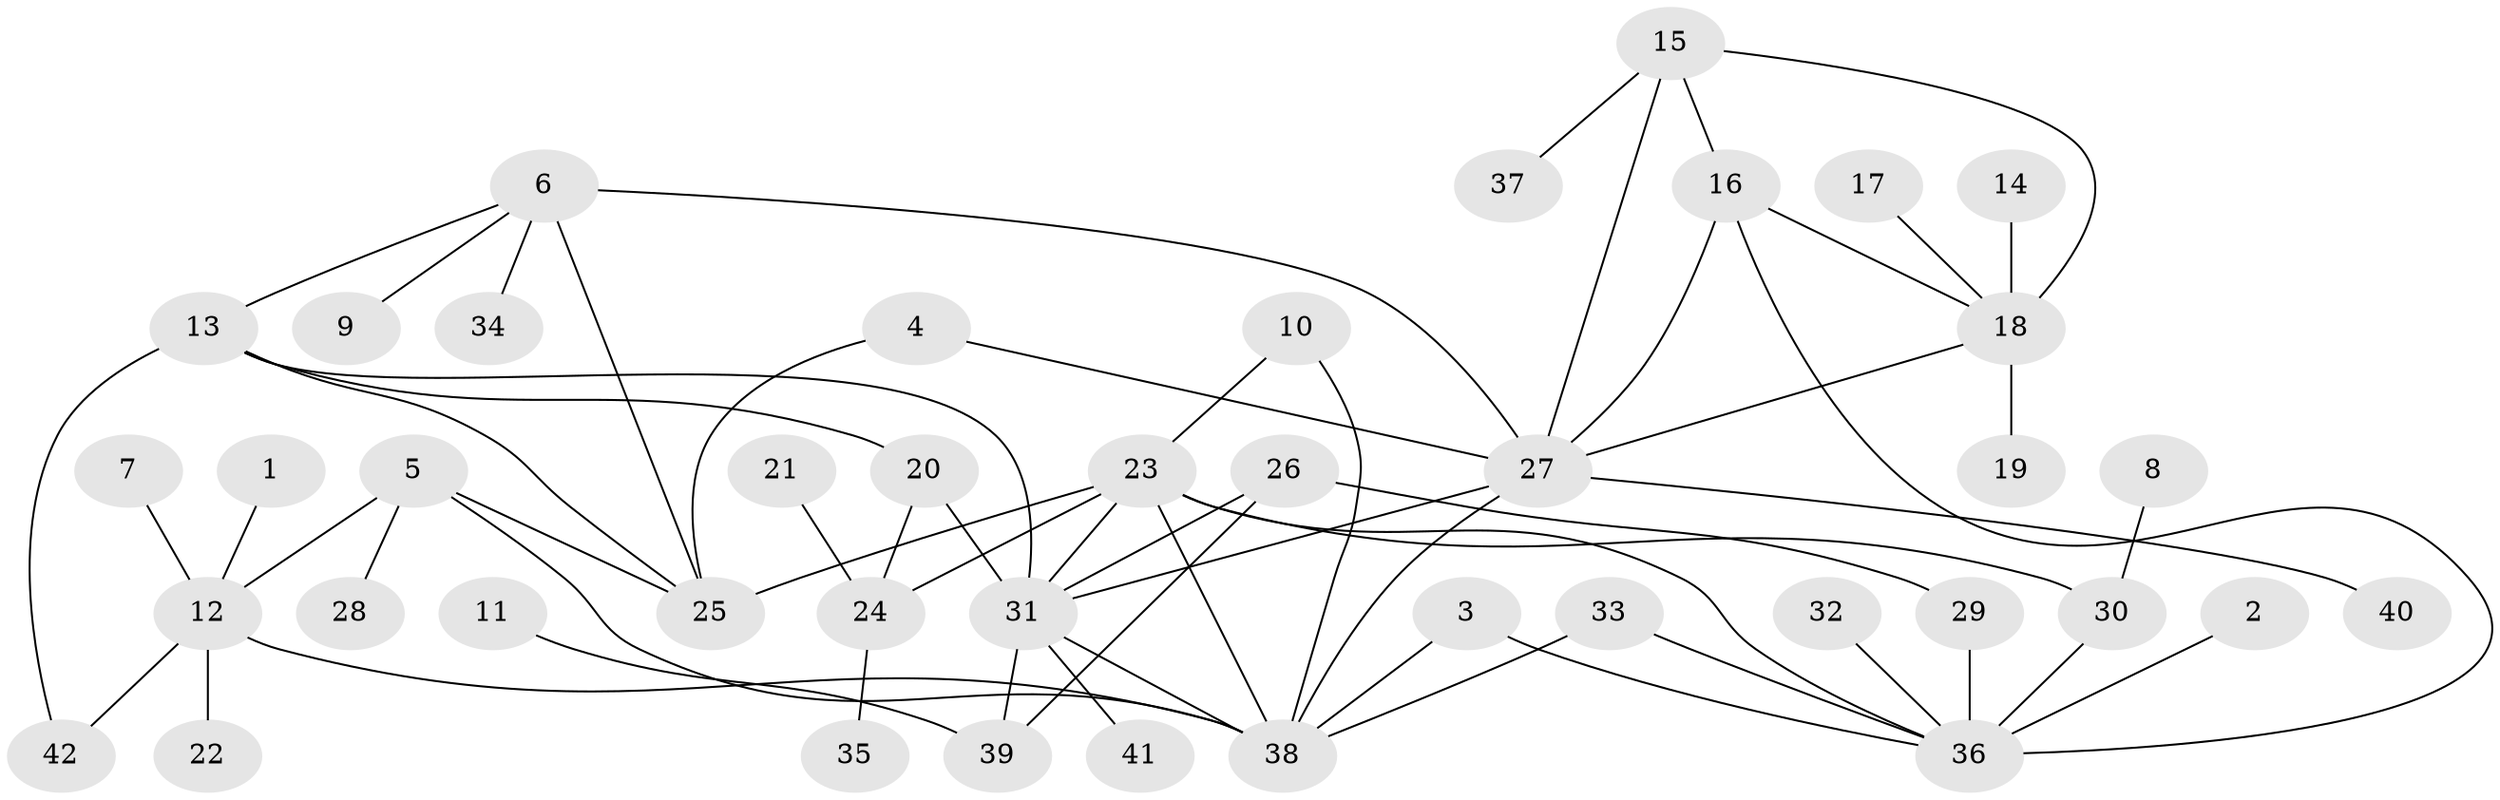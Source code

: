 // original degree distribution, {5: 0.025, 8: 0.0625, 6: 0.0875, 4: 0.025, 10: 0.025, 11: 0.025, 3: 0.0375, 1: 0.6125, 2: 0.1}
// Generated by graph-tools (version 1.1) at 2025/02/03/09/25 03:02:47]
// undirected, 42 vertices, 62 edges
graph export_dot {
graph [start="1"]
  node [color=gray90,style=filled];
  1;
  2;
  3;
  4;
  5;
  6;
  7;
  8;
  9;
  10;
  11;
  12;
  13;
  14;
  15;
  16;
  17;
  18;
  19;
  20;
  21;
  22;
  23;
  24;
  25;
  26;
  27;
  28;
  29;
  30;
  31;
  32;
  33;
  34;
  35;
  36;
  37;
  38;
  39;
  40;
  41;
  42;
  1 -- 12 [weight=1.0];
  2 -- 36 [weight=1.0];
  3 -- 36 [weight=1.0];
  3 -- 38 [weight=1.0];
  4 -- 25 [weight=1.0];
  4 -- 27 [weight=1.0];
  5 -- 12 [weight=2.0];
  5 -- 25 [weight=1.0];
  5 -- 28 [weight=1.0];
  5 -- 38 [weight=1.0];
  6 -- 9 [weight=1.0];
  6 -- 13 [weight=1.0];
  6 -- 25 [weight=2.0];
  6 -- 27 [weight=1.0];
  6 -- 34 [weight=1.0];
  7 -- 12 [weight=1.0];
  8 -- 30 [weight=1.0];
  10 -- 23 [weight=1.0];
  10 -- 38 [weight=1.0];
  11 -- 39 [weight=1.0];
  12 -- 22 [weight=1.0];
  12 -- 38 [weight=2.0];
  12 -- 42 [weight=1.0];
  13 -- 20 [weight=1.0];
  13 -- 25 [weight=2.0];
  13 -- 31 [weight=1.0];
  13 -- 42 [weight=1.0];
  14 -- 18 [weight=1.0];
  15 -- 16 [weight=1.0];
  15 -- 18 [weight=1.0];
  15 -- 27 [weight=1.0];
  15 -- 37 [weight=1.0];
  16 -- 18 [weight=1.0];
  16 -- 27 [weight=1.0];
  16 -- 36 [weight=1.0];
  17 -- 18 [weight=1.0];
  18 -- 19 [weight=1.0];
  18 -- 27 [weight=1.0];
  20 -- 24 [weight=1.0];
  20 -- 31 [weight=1.0];
  21 -- 24 [weight=1.0];
  23 -- 24 [weight=1.0];
  23 -- 25 [weight=1.0];
  23 -- 30 [weight=2.0];
  23 -- 31 [weight=1.0];
  23 -- 36 [weight=1.0];
  23 -- 38 [weight=1.0];
  24 -- 35 [weight=1.0];
  26 -- 29 [weight=1.0];
  26 -- 31 [weight=2.0];
  26 -- 39 [weight=1.0];
  27 -- 31 [weight=1.0];
  27 -- 38 [weight=1.0];
  27 -- 40 [weight=1.0];
  29 -- 36 [weight=1.0];
  30 -- 36 [weight=2.0];
  31 -- 38 [weight=1.0];
  31 -- 39 [weight=2.0];
  31 -- 41 [weight=1.0];
  32 -- 36 [weight=1.0];
  33 -- 36 [weight=1.0];
  33 -- 38 [weight=1.0];
}
